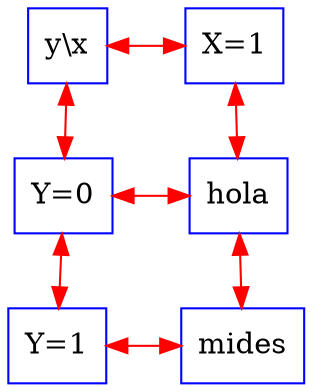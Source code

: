 digraph G {
rankdir = TB;
node [shape=rectangle, color=blue, height=0.5, width=0.5];
edge [color= red];
graph[ nodesep = 0.5];
nodeXY [label="y\\x"];
nodeX1 [label="X=1"];

nodeY0 [label="Y=0"];
nodeY1 [label="Y=1"];

nodev10 [label="hola"];
nodev11 [label="mides"];

nodeXY -> nodeX1 [dir=both];

nodeXY -> nodeY0 [dir=both];
nodeY0 -> nodeY1 [dir=both];

nodeX1 -> nodev10 [dir=both];
nodev10 -> nodev11 [dir=both];
nodeY0 -> nodev10 [constraint=false, dir=both];
nodeY1 -> nodev11 [constraint=false, dir=both];

{rank=same; nodeXY; nodeX1; }
{rank=same; nodeY0; nodev10; }
{rank=same; nodeY1; nodev11; }
}

